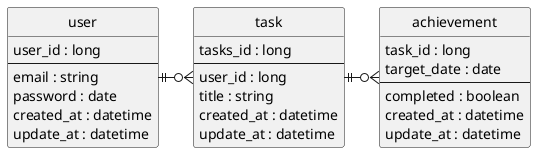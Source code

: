 @startuml

' hide the spot
hide circle

' avoid problems with angled crows feet
skinparam linetype ortho

entity "task" as e01 {
  tasks_id : long
  --
  user_id : long
  title : string 
  created_at : datetime
  update_at : datetime 
}

entity "achievement" as e02 {
  task_id : long
  target_date : date
  --
  completed : boolean
  created_at : datetime
  update_at : datetime
}

entity "user" as e03 {
  user_id : long
  --
  email : string
  password : date
  created_at : datetime
  update_at : datetime 
}

e01 ||-o{ e02
e03 ||-o{ e01

@enduml